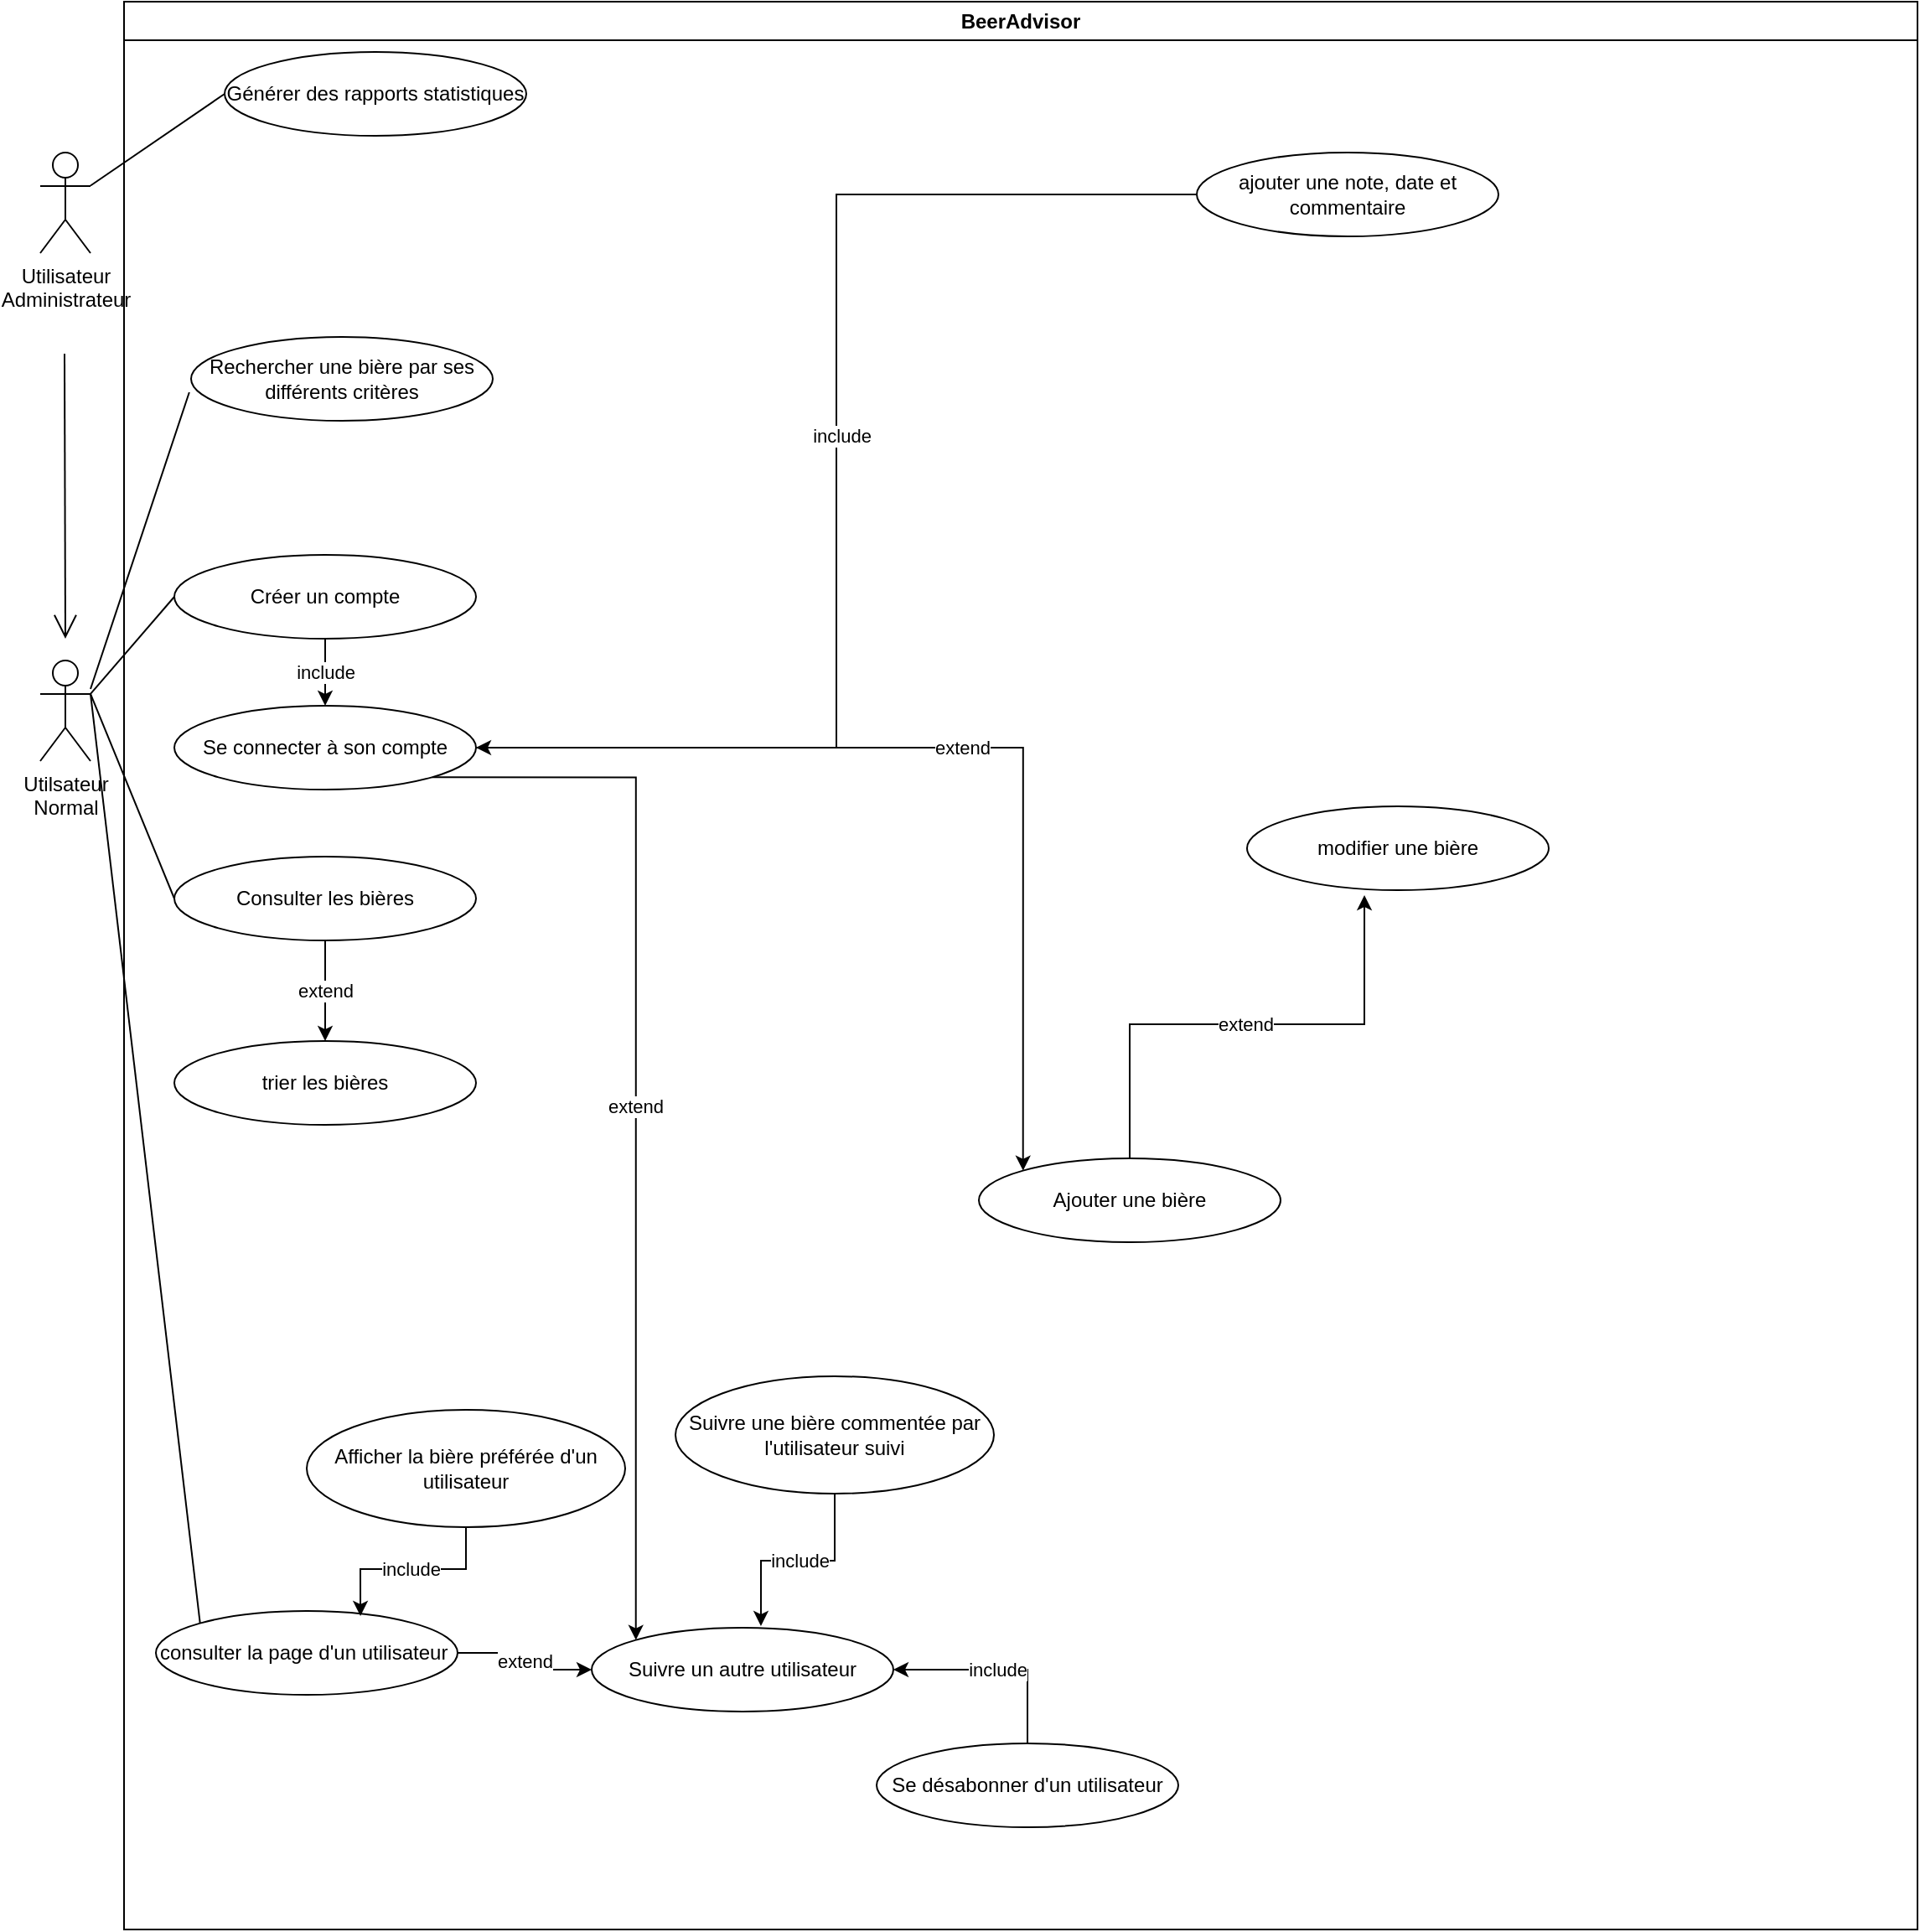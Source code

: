 <mxfile version="20.5.1" type="device"><diagram id="qTwLeuPhGuF8dDWRDJ7C" name="Page-1"><mxGraphModel dx="1662" dy="882" grid="1" gridSize="10" guides="1" tooltips="1" connect="1" arrows="1" fold="1" page="1" pageScale="1" pageWidth="827" pageHeight="1169" math="0" shadow="0"><root><mxCell id="0"/><mxCell id="1" parent="0"/><mxCell id="Crvzgx79pDNWjfm0gJQB-1" value="BeerAdvisor" style="swimlane;whiteSpace=wrap;html=1;" parent="1" vertex="1"><mxGeometry x="90" y="530" width="1070" height="1150" as="geometry"><mxRectangle x="90" y="530" width="110" height="30" as="alternateBounds"/></mxGeometry></mxCell><mxCell id="zmUr_q7L_O1aKS0XmER7-14" value="extend" style="edgeStyle=orthogonalEdgeStyle;rounded=0;orthogonalLoop=1;jettySize=auto;html=1;exitX=0.5;exitY=0;exitDx=0;exitDy=0;entryX=0.389;entryY=1.06;entryDx=0;entryDy=0;entryPerimeter=0;" edge="1" parent="Crvzgx79pDNWjfm0gJQB-1" source="Crvzgx79pDNWjfm0gJQB-15" target="Crvzgx79pDNWjfm0gJQB-38"><mxGeometry relative="1" as="geometry"/></mxCell><mxCell id="Crvzgx79pDNWjfm0gJQB-15" value="Ajouter une bière" style="ellipse;whiteSpace=wrap;html=1;" parent="Crvzgx79pDNWjfm0gJQB-1" vertex="1"><mxGeometry x="510" y="690" width="180" height="50" as="geometry"/></mxCell><mxCell id="Crvzgx79pDNWjfm0gJQB-24" value="Générer des rapports statistiques" style="ellipse;whiteSpace=wrap;html=1;" parent="Crvzgx79pDNWjfm0gJQB-1" vertex="1"><mxGeometry x="60" y="30" width="180" height="50" as="geometry"/></mxCell><mxCell id="Crvzgx79pDNWjfm0gJQB-28" value="Rechercher une bière par ses différents critères" style="ellipse;whiteSpace=wrap;html=1;" parent="Crvzgx79pDNWjfm0gJQB-1" vertex="1"><mxGeometry x="40" y="200" width="180" height="50" as="geometry"/></mxCell><mxCell id="zmUr_q7L_O1aKS0XmER7-15" value="include" style="edgeStyle=orthogonalEdgeStyle;rounded=0;orthogonalLoop=1;jettySize=auto;html=1;exitX=0.5;exitY=1;exitDx=0;exitDy=0;entryX=0.5;entryY=0;entryDx=0;entryDy=0;" edge="1" parent="Crvzgx79pDNWjfm0gJQB-1" source="Crvzgx79pDNWjfm0gJQB-31" target="Crvzgx79pDNWjfm0gJQB-34"><mxGeometry relative="1" as="geometry"/></mxCell><mxCell id="Crvzgx79pDNWjfm0gJQB-31" value="Créer un compte" style="ellipse;whiteSpace=wrap;html=1;" parent="Crvzgx79pDNWjfm0gJQB-1" vertex="1"><mxGeometry x="30" y="330" width="180" height="50" as="geometry"/></mxCell><mxCell id="zmUr_q7L_O1aKS0XmER7-13" value="extend" style="edgeStyle=orthogonalEdgeStyle;rounded=0;orthogonalLoop=1;jettySize=auto;html=1;entryX=0;entryY=0;entryDx=0;entryDy=0;" edge="1" parent="Crvzgx79pDNWjfm0gJQB-1" source="Crvzgx79pDNWjfm0gJQB-34" target="Crvzgx79pDNWjfm0gJQB-15"><mxGeometry relative="1" as="geometry"/></mxCell><mxCell id="zmUr_q7L_O1aKS0XmER7-23" value="extend" style="edgeStyle=orthogonalEdgeStyle;rounded=0;orthogonalLoop=1;jettySize=auto;html=1;exitX=1;exitY=1;exitDx=0;exitDy=0;entryX=0;entryY=0;entryDx=0;entryDy=0;" edge="1" parent="Crvzgx79pDNWjfm0gJQB-1" source="Crvzgx79pDNWjfm0gJQB-34" target="Crvzgx79pDNWjfm0gJQB-51"><mxGeometry relative="1" as="geometry"/></mxCell><mxCell id="Crvzgx79pDNWjfm0gJQB-34" value="Se connecter à son compte" style="ellipse;whiteSpace=wrap;html=1;" parent="Crvzgx79pDNWjfm0gJQB-1" vertex="1"><mxGeometry x="30" y="420" width="180" height="50" as="geometry"/></mxCell><mxCell id="Crvzgx79pDNWjfm0gJQB-38" value="modifier une bière" style="ellipse;whiteSpace=wrap;html=1;" parent="Crvzgx79pDNWjfm0gJQB-1" vertex="1"><mxGeometry x="670" y="480" width="180" height="50" as="geometry"/></mxCell><mxCell id="zmUr_q7L_O1aKS0XmER7-5" style="edgeStyle=orthogonalEdgeStyle;rounded=0;orthogonalLoop=1;jettySize=auto;html=1;exitX=0;exitY=0.5;exitDx=0;exitDy=0;entryX=1;entryY=0.5;entryDx=0;entryDy=0;" edge="1" parent="Crvzgx79pDNWjfm0gJQB-1" source="Crvzgx79pDNWjfm0gJQB-47" target="Crvzgx79pDNWjfm0gJQB-34"><mxGeometry relative="1" as="geometry"/></mxCell><mxCell id="zmUr_q7L_O1aKS0XmER7-6" value="include" style="edgeLabel;html=1;align=center;verticalAlign=middle;resizable=0;points=[];" vertex="1" connectable="0" parent="zmUr_q7L_O1aKS0XmER7-5"><mxGeometry x="-0.056" y="3" relative="1" as="geometry"><mxPoint as="offset"/></mxGeometry></mxCell><mxCell id="Crvzgx79pDNWjfm0gJQB-47" value="ajouter une note, date et commentaire" style="ellipse;whiteSpace=wrap;html=1;" parent="Crvzgx79pDNWjfm0gJQB-1" vertex="1"><mxGeometry x="640" y="90" width="180" height="50" as="geometry"/></mxCell><mxCell id="zmUr_q7L_O1aKS0XmER7-10" value="extend" style="edgeStyle=orthogonalEdgeStyle;rounded=0;orthogonalLoop=1;jettySize=auto;html=1;exitX=0.5;exitY=1;exitDx=0;exitDy=0;entryX=0.5;entryY=0;entryDx=0;entryDy=0;" edge="1" parent="Crvzgx79pDNWjfm0gJQB-1" source="Crvzgx79pDNWjfm0gJQB-59" target="zmUr_q7L_O1aKS0XmER7-7"><mxGeometry relative="1" as="geometry"/></mxCell><mxCell id="Crvzgx79pDNWjfm0gJQB-59" value="Consulter les bières" style="ellipse;whiteSpace=wrap;html=1;" parent="Crvzgx79pDNWjfm0gJQB-1" vertex="1"><mxGeometry x="30" y="510" width="180" height="50" as="geometry"/></mxCell><mxCell id="zmUr_q7L_O1aKS0XmER7-7" value="trier les bières" style="ellipse;whiteSpace=wrap;html=1;" vertex="1" parent="Crvzgx79pDNWjfm0gJQB-1"><mxGeometry x="30" y="620" width="180" height="50" as="geometry"/></mxCell><mxCell id="Crvzgx79pDNWjfm0gJQB-49" value="consulter la page d'un utilisateur&amp;nbsp;" style="ellipse;whiteSpace=wrap;html=1;" parent="Crvzgx79pDNWjfm0gJQB-1" vertex="1"><mxGeometry x="19" y="960" width="180" height="50" as="geometry"/></mxCell><mxCell id="Crvzgx79pDNWjfm0gJQB-51" value="Suivre un autre utilisateur" style="ellipse;whiteSpace=wrap;html=1;" parent="Crvzgx79pDNWjfm0gJQB-1" vertex="1"><mxGeometry x="279" y="970" width="180" height="50" as="geometry"/></mxCell><mxCell id="zmUr_q7L_O1aKS0XmER7-18" value="extend" style="edgeStyle=orthogonalEdgeStyle;rounded=0;orthogonalLoop=1;jettySize=auto;html=1;exitX=1;exitY=0.5;exitDx=0;exitDy=0;entryX=0;entryY=0.5;entryDx=0;entryDy=0;" edge="1" parent="Crvzgx79pDNWjfm0gJQB-1" source="Crvzgx79pDNWjfm0gJQB-49" target="Crvzgx79pDNWjfm0gJQB-51"><mxGeometry relative="1" as="geometry"/></mxCell><mxCell id="zmUr_q7L_O1aKS0XmER7-20" value="include" style="edgeStyle=orthogonalEdgeStyle;rounded=0;orthogonalLoop=1;jettySize=auto;html=1;exitX=0.5;exitY=0;exitDx=0;exitDy=0;entryX=1;entryY=0.5;entryDx=0;entryDy=0;" edge="1" parent="Crvzgx79pDNWjfm0gJQB-1" source="Crvzgx79pDNWjfm0gJQB-52" target="Crvzgx79pDNWjfm0gJQB-51"><mxGeometry relative="1" as="geometry"/></mxCell><mxCell id="Crvzgx79pDNWjfm0gJQB-52" value="Se désabonner d'un utilisateur" style="ellipse;whiteSpace=wrap;html=1;" parent="Crvzgx79pDNWjfm0gJQB-1" vertex="1"><mxGeometry x="449" y="1039" width="180" height="50" as="geometry"/></mxCell><mxCell id="zmUr_q7L_O1aKS0XmER7-19" value="include" style="edgeStyle=orthogonalEdgeStyle;rounded=0;orthogonalLoop=1;jettySize=auto;html=1;exitX=0.5;exitY=1;exitDx=0;exitDy=0;entryX=0.561;entryY=-0.02;entryDx=0;entryDy=0;entryPerimeter=0;" edge="1" parent="Crvzgx79pDNWjfm0gJQB-1" source="Crvzgx79pDNWjfm0gJQB-55" target="Crvzgx79pDNWjfm0gJQB-51"><mxGeometry relative="1" as="geometry"/></mxCell><mxCell id="Crvzgx79pDNWjfm0gJQB-55" value="Suivre une bière commentée par l'utilisateur suivi" style="ellipse;whiteSpace=wrap;html=1;" parent="Crvzgx79pDNWjfm0gJQB-1" vertex="1"><mxGeometry x="329" y="820" width="190" height="70" as="geometry"/></mxCell><mxCell id="zmUr_q7L_O1aKS0XmER7-17" value="include" style="edgeStyle=orthogonalEdgeStyle;rounded=0;orthogonalLoop=1;jettySize=auto;html=1;entryX=0.678;entryY=0.06;entryDx=0;entryDy=0;entryPerimeter=0;" edge="1" parent="Crvzgx79pDNWjfm0gJQB-1" source="Crvzgx79pDNWjfm0gJQB-58" target="Crvzgx79pDNWjfm0gJQB-49"><mxGeometry relative="1" as="geometry"/></mxCell><mxCell id="Crvzgx79pDNWjfm0gJQB-58" value="Afficher la bière préférée d'un utilisateur" style="ellipse;whiteSpace=wrap;html=1;" parent="Crvzgx79pDNWjfm0gJQB-1" vertex="1"><mxGeometry x="109" y="840" width="190" height="70" as="geometry"/></mxCell><mxCell id="Crvzgx79pDNWjfm0gJQB-2" value="Utilisateur&lt;br&gt;Administrateur" style="shape=umlActor;verticalLabelPosition=bottom;verticalAlign=top;html=1;outlineConnect=0;" parent="1" vertex="1"><mxGeometry x="40" y="620" width="30" height="60" as="geometry"/></mxCell><mxCell id="Crvzgx79pDNWjfm0gJQB-3" value="Utilsateur&lt;br&gt;Normal" style="shape=umlActor;verticalLabelPosition=bottom;verticalAlign=top;html=1;outlineConnect=0;" parent="1" vertex="1"><mxGeometry x="40" y="923" width="30" height="60" as="geometry"/></mxCell><mxCell id="Crvzgx79pDNWjfm0gJQB-4" value="" style="endArrow=open;endFill=1;endSize=12;html=1;rounded=0;" parent="1" edge="1"><mxGeometry width="160" relative="1" as="geometry"><mxPoint x="54.5" y="740" as="sourcePoint"/><mxPoint x="55" y="910" as="targetPoint"/></mxGeometry></mxCell><mxCell id="Crvzgx79pDNWjfm0gJQB-26" value="" style="endArrow=none;html=1;rounded=0;entryX=0;entryY=0.5;entryDx=0;entryDy=0;" parent="1" source="Crvzgx79pDNWjfm0gJQB-2" target="Crvzgx79pDNWjfm0gJQB-24" edge="1"><mxGeometry width="50" height="50" relative="1" as="geometry"><mxPoint x="440" y="780" as="sourcePoint"/><mxPoint x="490" y="730" as="targetPoint"/></mxGeometry></mxCell><mxCell id="Crvzgx79pDNWjfm0gJQB-29" value="" style="endArrow=none;html=1;rounded=0;entryX=-0.006;entryY=0.66;entryDx=0;entryDy=0;entryPerimeter=0;" parent="1" target="Crvzgx79pDNWjfm0gJQB-28" edge="1"><mxGeometry width="50" height="50" relative="1" as="geometry"><mxPoint x="70" y="940" as="sourcePoint"/><mxPoint x="490" y="730" as="targetPoint"/></mxGeometry></mxCell><mxCell id="Crvzgx79pDNWjfm0gJQB-32" value="" style="endArrow=none;html=1;rounded=0;exitX=1;exitY=0.333;exitDx=0;exitDy=0;exitPerimeter=0;entryX=0;entryY=0.5;entryDx=0;entryDy=0;" parent="1" source="Crvzgx79pDNWjfm0gJQB-3" target="Crvzgx79pDNWjfm0gJQB-31" edge="1"><mxGeometry width="50" height="50" relative="1" as="geometry"><mxPoint x="440" y="780" as="sourcePoint"/><mxPoint x="490" y="730" as="targetPoint"/></mxGeometry></mxCell><mxCell id="Crvzgx79pDNWjfm0gJQB-60" value="" style="endArrow=none;html=1;rounded=0;exitX=1;exitY=0.333;exitDx=0;exitDy=0;exitPerimeter=0;entryX=0;entryY=0.5;entryDx=0;entryDy=0;" parent="1" source="Crvzgx79pDNWjfm0gJQB-3" target="Crvzgx79pDNWjfm0gJQB-59" edge="1"><mxGeometry width="50" height="50" relative="1" as="geometry"><mxPoint x="110" y="1090" as="sourcePoint"/><mxPoint x="160" y="1032" as="targetPoint"/></mxGeometry></mxCell><mxCell id="zmUr_q7L_O1aKS0XmER7-22" value="" style="endArrow=none;html=1;rounded=0;exitX=0;exitY=0;exitDx=0;exitDy=0;entryX=1;entryY=0.333;entryDx=0;entryDy=0;entryPerimeter=0;" edge="1" parent="1" source="Crvzgx79pDNWjfm0gJQB-49" target="Crvzgx79pDNWjfm0gJQB-3"><mxGeometry width="50" height="50" relative="1" as="geometry"><mxPoint x="800" y="1390" as="sourcePoint"/><mxPoint x="850" y="1340" as="targetPoint"/></mxGeometry></mxCell></root></mxGraphModel></diagram></mxfile>